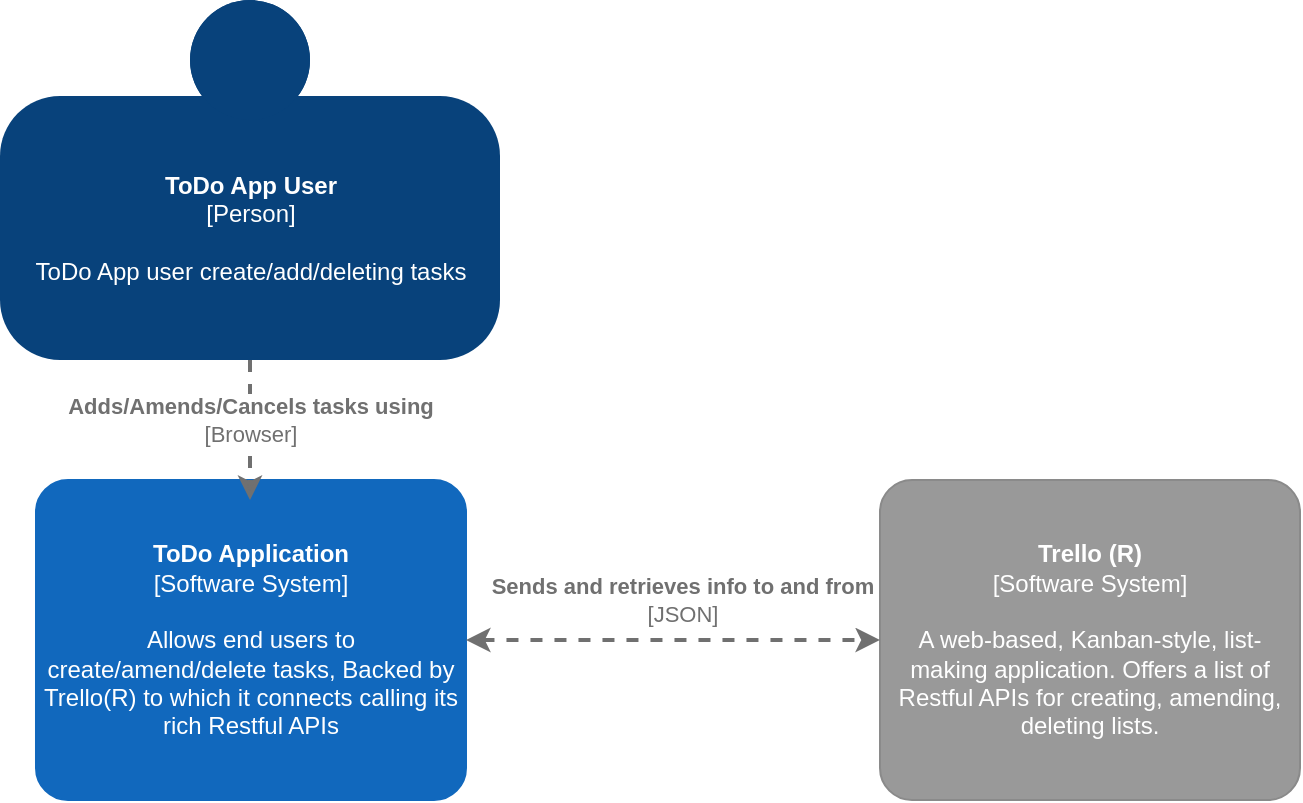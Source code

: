 <mxfile version="14.4.3" type="device" pages="4"><diagram id="dn1Vjq4ic546QwcZb8_f" name="Context"><mxGraphModel dx="1102" dy="715" grid="1" gridSize="10" guides="1" tooltips="1" connect="1" arrows="1" fold="1" page="1" pageScale="1" pageWidth="850" pageHeight="1100" math="0" shadow="0"><root><mxCell id="0"/><mxCell id="1" parent="0"/><object placeholders="1" c4Name="ToDo App User" c4Type="Person" c4Description="ToDo App user create/add/deleting tasks" label="&lt;b&gt;%c4Name%&lt;/b&gt;&lt;div&gt;[%c4Type%]&lt;/div&gt;&lt;br&gt;&lt;div&gt;%c4Description%&lt;/div&gt;" id="f-Gdh7KHexJDedPqXqwD-1"><mxCell style="html=1;dashed=0;whitespace=wrap;fillColor=#08427b;strokeColor=none;fontColor=#ffffff;shape=mxgraph.c4.person;align=center;metaEdit=1;points=[[0.5,0,0],[1,0.5,0],[1,0.75,0],[0.75,1,0],[0.5,1,0],[0.25,1,0],[0,0.75,0],[0,0.5,0]];metaData={&quot;c4Type&quot;:{&quot;editable&quot;:false}};" parent="1" vertex="1"><mxGeometry x="300" y="30" width="250" height="180" as="geometry"/></mxCell></object><object placeholders="1" c4Name="ToDo Application" c4Type="Software System" c4Description="Allows end users to create/amend/delete tasks, Backed by Trello(R) to which it connects calling its rich Restful APIs" label="&lt;b&gt;%c4Name%&lt;/b&gt;&lt;div&gt;[%c4Type%]&lt;/div&gt;&lt;br&gt;&lt;div&gt;%c4Description%&lt;/div&gt;" id="f-Gdh7KHexJDedPqXqwD-2"><mxCell style="rounded=1;whiteSpace=wrap;html=1;labelBackgroundColor=none;fillColor=#1168BD;fontColor=#ffffff;align=center;arcSize=10;strokeColor=#1168BD;metaEdit=1;metaData={&quot;c4Type&quot;:{&quot;editable&quot;:false}};points=[[0.25,0,0],[0.5,0,0],[0.75,0,0],[1,0.25,0],[1,0.5,0],[1,0.75,0],[0.75,1,0],[0.5,1,0],[0.25,1,0],[0,0.75,0],[0,0.5,0],[0,0.25,0]];" parent="1" vertex="1"><mxGeometry x="318" y="270" width="215" height="160" as="geometry"/></mxCell></object><object placeholders="1" c4Name="Trello (R)" c4Type="Software System" c4Description="A web-based, Kanban-style, list-making application. Offers a list of Restful APIs for creating, amending, deleting lists." label="&lt;b&gt;%c4Name%&lt;/b&gt;&lt;div&gt;[%c4Type%]&lt;/div&gt;&lt;br&gt;&lt;div&gt;%c4Description%&lt;/div&gt;" id="f-Gdh7KHexJDedPqXqwD-3"><mxCell style="rounded=1;whiteSpace=wrap;html=1;labelBackgroundColor=none;fillColor=#999999;fontColor=#ffffff;align=center;arcSize=10;strokeColor=#8A8A8A;metaEdit=1;metaData={&quot;c4Type&quot;:{&quot;editable&quot;:false}};points=[[0.25,0,0],[0.5,0,0],[0.75,0,0],[1,0.25,0],[1,0.5,0],[1,0.75,0],[0.75,1,0],[0.5,1,0],[0.25,1,0],[0,0.75,0],[0,0.5,0],[0,0.25,0]];" parent="1" vertex="1"><mxGeometry x="740" y="270" width="210" height="160" as="geometry"/></mxCell></object><object placeholders="1" c4Type="Relationship" c4Technology="Browser" c4Description="Adds/Amends/Cancels tasks using" label="&lt;div style=&quot;text-align: left&quot;&gt;&lt;div style=&quot;text-align: center&quot;&gt;&lt;b&gt;%c4Description%&lt;/b&gt;&lt;/div&gt;&lt;div style=&quot;text-align: center&quot;&gt;[%c4Technology%]&lt;/div&gt;&lt;/div&gt;" id="f-Gdh7KHexJDedPqXqwD-6"><mxCell style="edgeStyle=none;rounded=0;html=1;jettySize=auto;orthogonalLoop=1;strokeColor=#707070;strokeWidth=2;fontColor=#707070;jumpStyle=none;dashed=1;metaEdit=1;metaData={&quot;c4Type&quot;:{&quot;editable&quot;:false}};" parent="1" source="f-Gdh7KHexJDedPqXqwD-1" edge="1"><mxGeometry x="-0.143" width="160" relative="1" as="geometry"><mxPoint x="425" y="210" as="sourcePoint"/><mxPoint x="425" y="280" as="targetPoint"/><mxPoint as="offset"/></mxGeometry></mxCell></object><object placeholders="1" c4Type="Relationship" c4Technology="JSON" c4Description="Sends and retrieves info to and from" label="&lt;div style=&quot;text-align: left&quot;&gt;&lt;div style=&quot;text-align: center&quot;&gt;&lt;b&gt;%c4Description%&lt;/b&gt;&lt;/div&gt;&lt;div style=&quot;text-align: center&quot;&gt;[%c4Technology%]&lt;/div&gt;&lt;/div&gt;" id="f-Gdh7KHexJDedPqXqwD-7"><mxCell style="edgeStyle=none;rounded=0;html=1;jettySize=auto;orthogonalLoop=1;strokeColor=#707070;strokeWidth=2;fontColor=#707070;jumpStyle=none;dashed=1;metaEdit=1;metaData={&quot;c4Type&quot;:{&quot;editable&quot;:false}};entryX=0;entryY=0.5;entryDx=0;entryDy=0;entryPerimeter=0;startArrow=classic;startFill=1;" parent="1" source="f-Gdh7KHexJDedPqXqwD-2" target="f-Gdh7KHexJDedPqXqwD-3" edge="1"><mxGeometry x="0.042" y="20" width="160" relative="1" as="geometry"><mxPoint x="530" y="360" as="sourcePoint"/><mxPoint x="650" y="350" as="targetPoint"/><Array as="points"><mxPoint x="600" y="350"/></Array><mxPoint as="offset"/></mxGeometry></mxCell></object></root></mxGraphModel></diagram><diagram id="Foj7DZqFg0n5QcmUOzr-" name="Container"><mxGraphModel dx="1102" dy="715" grid="1" gridSize="10" guides="1" tooltips="1" connect="1" arrows="1" fold="1" page="1" pageScale="1" pageWidth="850" pageHeight="1100" math="0" shadow="0"><root><mxCell id="N9VP8kCMDE7anrByDkzx-0"/><mxCell id="N9VP8kCMDE7anrByDkzx-1" parent="N9VP8kCMDE7anrByDkzx-0"/><object placeholders="1" c4Name="ToDo App User" c4Type="Person" c4Description="ToDo App user create/add/deleting tasks" label="&lt;b&gt;%c4Name%&lt;/b&gt;&lt;div&gt;[%c4Type%]&lt;/div&gt;&lt;br&gt;&lt;div&gt;%c4Description%&lt;/div&gt;" id="tFSmgX2xO9txlpkh3Q9O-0"><mxCell style="html=1;dashed=0;whitespace=wrap;fillColor=#08427b;strokeColor=none;fontColor=#ffffff;shape=mxgraph.c4.person;align=center;metaEdit=1;points=[[0.5,0,0],[1,0.5,0],[1,0.75,0],[0.75,1,0],[0.5,1,0],[0.25,1,0],[0,0.75,0],[0,0.5,0]];metaData={&quot;c4Type&quot;:{&quot;editable&quot;:false}};" parent="N9VP8kCMDE7anrByDkzx-1" vertex="1"><mxGeometry x="250" y="40" width="250" height="180" as="geometry"/></mxCell></object><object placeholders="1" c4Name="Trello (R)" c4Type="Software System" c4Description="A web-based, Kanban-style, list-making application. Offers a list of Restful APIs for creating, amending, deleting lists." label="&lt;b&gt;%c4Name%&lt;/b&gt;&lt;div&gt;[%c4Type%]&lt;/div&gt;&lt;br&gt;&lt;div&gt;%c4Description%&lt;/div&gt;" id="tFSmgX2xO9txlpkh3Q9O-1"><mxCell style="rounded=1;whiteSpace=wrap;html=1;labelBackgroundColor=none;fillColor=#999999;fontColor=#ffffff;align=center;arcSize=10;strokeColor=#8A8A8A;metaEdit=1;metaData={&quot;c4Type&quot;:{&quot;editable&quot;:false}};points=[[0.25,0,0],[0.5,0,0],[0.75,0,0],[1,0.25,0],[1,0.5,0],[1,0.75,0],[0.75,1,0],[0.5,1,0],[0.25,1,0],[0,0.75,0],[0,0.5,0],[0,0.25,0]];" parent="N9VP8kCMDE7anrByDkzx-1" vertex="1"><mxGeometry x="740" y="435" width="210" height="160" as="geometry"/></mxCell></object><object placeholders="1" c4Name="ToDo App" c4Type="ExecutionEnvironment" c4Application="Hosts the web application" label="&lt;div style=&quot;text-align: left&quot;&gt;%c4Name%&lt;/div&gt;&lt;div style=&quot;text-align: left&quot;&gt;[%c4Application%]&lt;/div&gt;" id="tFSmgX2xO9txlpkh3Q9O-2"><mxCell style="rounded=1;whiteSpace=wrap;html=1;labelBackgroundColor=none;fillColor=#ffffff;fontColor=#000000;align=left;arcSize=5;strokeColor=#000000;verticalAlign=bottom;metaEdit=1;metaData={&quot;c4Type&quot;:{&quot;editable&quot;:false}};points=[[0.25,0,0],[0.5,0,0],[0.75,0,0],[1,0.25,0],[1,0.5,0],[1,0.75,0],[0.75,1,0],[0.5,1,0],[0.25,1,0],[0,0.75,0],[0,0.5,0],[0,0.25,0]];" parent="N9VP8kCMDE7anrByDkzx-1" vertex="1"><mxGeometry x="90" y="280" width="550" height="370" as="geometry"/></mxCell></object><object placeholders="1" c4Name="Web Application" c4Type="Container" c4Technology="Python/Jinja/Ajax" c4Description="Provides front-end for the user to add/amend/remove tasks" label="&lt;b&gt;%c4Name%&lt;/b&gt;&lt;div&gt;[%c4Type%: %c4Technology%]&lt;/div&gt;&lt;br&gt;&lt;div&gt;%c4Description%&lt;/div&gt;" id="tFSmgX2xO9txlpkh3Q9O-3"><mxCell style="rounded=1;whiteSpace=wrap;html=1;labelBackgroundColor=none;fillColor=#438DD5;fontColor=#ffffff;align=center;arcSize=10;strokeColor=#3C7FC0;metaEdit=1;metaData={&quot;c4Type&quot;:{&quot;editable&quot;:false}};points=[[0.25,0,0],[0.5,0,0],[0.75,0,0],[1,0.25,0],[1,0.5,0],[1,0.75,0],[0.75,1,0],[0.5,1,0],[0.25,1,0],[0,0.75,0],[0,0.5,0],[0,0.25,0]];" parent="N9VP8kCMDE7anrByDkzx-1" vertex="1"><mxGeometry x="280" y="460" width="160" height="110.0" as="geometry"/></mxCell></object><object placeholders="1" c4Type="Relationship" c4Technology="Browser" c4Description="Views/Adds/Amends/Deletes Tasks" label="&lt;div style=&quot;text-align: left&quot;&gt;&lt;div style=&quot;text-align: center&quot;&gt;&lt;b&gt;%c4Description%&lt;/b&gt;&lt;/div&gt;&lt;div style=&quot;text-align: center&quot;&gt;[%c4Technology%]&lt;/div&gt;&lt;/div&gt;" id="tFSmgX2xO9txlpkh3Q9O-4"><mxCell style="edgeStyle=none;rounded=0;html=1;jettySize=auto;orthogonalLoop=1;strokeColor=#707070;strokeWidth=2;fontColor=#707070;jumpStyle=none;dashed=1;metaEdit=1;metaData={&quot;c4Type&quot;:{&quot;editable&quot;:false}};startArrow=none;startFill=0;exitX=0.5;exitY=1;exitDx=0;exitDy=0;exitPerimeter=0;entryX=0.5;entryY=0;entryDx=0;entryDy=0;entryPerimeter=0;" parent="N9VP8kCMDE7anrByDkzx-1" source="tFSmgX2xO9txlpkh3Q9O-0" target="tFSmgX2xO9txlpkh3Q9O-5" edge="1"><mxGeometry x="0.456" y="-33" width="160" relative="1" as="geometry"><mxPoint x="440" y="230" as="sourcePoint"/><mxPoint x="550" y="240" as="targetPoint"/><mxPoint as="offset"/></mxGeometry></mxCell></object><object placeholders="1" c4Name="Flask" c4Type="Container" c4Technology="Python/Poetry" c4Description="Application server, serving requests in testing" label="&lt;b&gt;%c4Name%&lt;/b&gt;&lt;div&gt;[%c4Type%: %c4Technology%]&lt;/div&gt;&lt;br&gt;&lt;div&gt;%c4Description%&lt;/div&gt;" id="tFSmgX2xO9txlpkh3Q9O-5"><mxCell style="rounded=1;whiteSpace=wrap;html=1;labelBackgroundColor=none;fillColor=#438DD5;fontColor=#ffffff;align=center;arcSize=10;strokeColor=#3C7FC0;metaEdit=1;metaData={&quot;c4Type&quot;:{&quot;editable&quot;:false}};points=[[0.25,0,0],[0.5,0,0],[0.75,0,0],[1,0.25,0],[1,0.5,0],[1,0.75,0],[0.75,1,0],[0.5,1,0],[0.25,1,0],[0,0.75,0],[0,0.5,0],[0,0.25,0]];" parent="N9VP8kCMDE7anrByDkzx-1" vertex="1"><mxGeometry x="160" y="300" width="160" height="110.0" as="geometry"/></mxCell></object><object placeholders="1" c4Name="Gunicorn" c4Type="Container" c4Technology="Python/Poetry" c4Description="Application server, serving requests in production" label="&lt;b&gt;%c4Name%&lt;/b&gt;&lt;div&gt;[%c4Type%: %c4Technology%]&lt;/div&gt;&lt;br&gt;&lt;div&gt;%c4Description%&lt;/div&gt;" id="tFSmgX2xO9txlpkh3Q9O-6"><mxCell style="rounded=1;whiteSpace=wrap;html=1;labelBackgroundColor=none;fillColor=#438DD5;fontColor=#ffffff;align=center;arcSize=10;strokeColor=#3C7FC0;metaEdit=1;metaData={&quot;c4Type&quot;:{&quot;editable&quot;:false}};points=[[0.25,0,0],[0.5,0,0],[0.75,0,0],[1,0.25,0],[1,0.5,0],[1,0.75,0],[0.75,1,0],[0.5,1,0],[0.25,1,0],[0,0.75,0],[0,0.5,0],[0,0.25,0]];" parent="N9VP8kCMDE7anrByDkzx-1" vertex="1"><mxGeometry x="400" y="300" width="160" height="110.0" as="geometry"/></mxCell></object><object placeholders="1" c4Type="Relationship" c4Technology="JSON" c4Description="Sends and retrieves info to and from" label="&lt;div style=&quot;text-align: left&quot;&gt;&lt;div style=&quot;text-align: center&quot;&gt;&lt;b&gt;%c4Description%&lt;/b&gt;&lt;/div&gt;&lt;div style=&quot;text-align: center&quot;&gt;[%c4Technology%]&lt;/div&gt;&lt;/div&gt;" id="tFSmgX2xO9txlpkh3Q9O-7"><mxCell style="edgeStyle=none;rounded=0;html=1;jettySize=auto;orthogonalLoop=1;strokeColor=#707070;strokeWidth=2;fontColor=#707070;jumpStyle=none;dashed=1;metaEdit=1;metaData={&quot;c4Type&quot;:{&quot;editable&quot;:false}};startArrow=classic;startFill=1;exitX=1;exitY=0.5;exitDx=0;exitDy=0;exitPerimeter=0;" parent="N9VP8kCMDE7anrByDkzx-1" source="tFSmgX2xO9txlpkh3Q9O-3" target="tFSmgX2xO9txlpkh3Q9O-1" edge="1"><mxGeometry width="160" relative="1" as="geometry"><mxPoint x="680" y="410" as="sourcePoint"/><mxPoint x="600" y="520" as="targetPoint"/></mxGeometry></mxCell></object><object placeholders="1" c4Type="Relationship" c4Technology="Python" c4Description="Hosts the web application" label="&lt;div style=&quot;text-align: left&quot;&gt;&lt;div style=&quot;text-align: center&quot;&gt;&lt;b&gt;%c4Description%&lt;/b&gt;&lt;/div&gt;&lt;div style=&quot;text-align: center&quot;&gt;[%c4Technology%]&lt;/div&gt;&lt;/div&gt;" id="tFSmgX2xO9txlpkh3Q9O-8"><mxCell style="edgeStyle=none;rounded=0;html=1;entryX=0.5;entryY=0;jettySize=auto;orthogonalLoop=1;strokeColor=#707070;strokeWidth=2;fontColor=#707070;jumpStyle=none;dashed=1;metaEdit=1;metaData={&quot;c4Type&quot;:{&quot;editable&quot;:false}};startArrow=none;startFill=0;exitX=0.5;exitY=1;exitDx=0;exitDy=0;exitPerimeter=0;entryDx=0;entryDy=0;entryPerimeter=0;" parent="N9VP8kCMDE7anrByDkzx-1" source="tFSmgX2xO9txlpkh3Q9O-5" target="tFSmgX2xO9txlpkh3Q9O-3" edge="1"><mxGeometry width="160" relative="1" as="geometry"><mxPoint x="170" y="450" as="sourcePoint"/><mxPoint x="330" y="450" as="targetPoint"/></mxGeometry></mxCell></object><object placeholders="1" c4Type="Relationship" c4Technology="Python" c4Description="Hosts the web application" label="&lt;div style=&quot;text-align: left&quot;&gt;&lt;div style=&quot;text-align: center&quot;&gt;&lt;b&gt;%c4Description%&lt;/b&gt;&lt;/div&gt;&lt;div style=&quot;text-align: center&quot;&gt;[%c4Technology%]&lt;/div&gt;&lt;/div&gt;" id="tFSmgX2xO9txlpkh3Q9O-9"><mxCell style="edgeStyle=none;rounded=0;html=1;entryX=0.5;entryY=0;jettySize=auto;orthogonalLoop=1;strokeColor=#707070;strokeWidth=2;fontColor=#707070;jumpStyle=none;dashed=1;metaEdit=1;metaData={&quot;c4Type&quot;:{&quot;editable&quot;:false}};startArrow=none;startFill=0;exitX=0.456;exitY=0.991;exitDx=0;exitDy=0;exitPerimeter=0;entryDx=0;entryDy=0;entryPerimeter=0;" parent="N9VP8kCMDE7anrByDkzx-1" source="tFSmgX2xO9txlpkh3Q9O-6" target="tFSmgX2xO9txlpkh3Q9O-3" edge="1"><mxGeometry width="160" relative="1" as="geometry"><mxPoint x="480" y="440" as="sourcePoint"/><mxPoint x="640" y="440" as="targetPoint"/></mxGeometry></mxCell></object><object placeholders="1" c4Type="Relationship" c4Technology="Browser" c4Description="Views/Adds/Amends/Deletes Tasks" label="&lt;div style=&quot;text-align: left&quot;&gt;&lt;div style=&quot;text-align: center&quot;&gt;&lt;b&gt;%c4Description%&lt;/b&gt;&lt;/div&gt;&lt;div style=&quot;text-align: center&quot;&gt;[%c4Technology%]&lt;/div&gt;&lt;/div&gt;" id="tFSmgX2xO9txlpkh3Q9O-10"><mxCell style="edgeStyle=none;rounded=0;html=1;jettySize=auto;orthogonalLoop=1;strokeColor=#707070;strokeWidth=2;fontColor=#707070;jumpStyle=none;dashed=1;metaEdit=1;metaData={&quot;c4Type&quot;:{&quot;editable&quot;:false}};startArrow=none;startFill=0;exitX=0.5;exitY=1;exitDx=0;exitDy=0;exitPerimeter=0;entryX=0.5;entryY=0;entryDx=0;entryDy=0;entryPerimeter=0;" parent="N9VP8kCMDE7anrByDkzx-1" source="tFSmgX2xO9txlpkh3Q9O-0" target="tFSmgX2xO9txlpkh3Q9O-6" edge="1"><mxGeometry x="0.3" y="28" width="160" relative="1" as="geometry"><mxPoint x="385" y="230" as="sourcePoint"/><mxPoint x="250" y="310" as="targetPoint"/><mxPoint as="offset"/></mxGeometry></mxCell></object></root></mxGraphModel></diagram><diagram id="W_hSivRV0PNKV3ZBCEcg" name="Component"><mxGraphModel dx="1102" dy="715" grid="1" gridSize="10" guides="1" tooltips="1" connect="1" arrows="1" fold="1" page="1" pageScale="1" pageWidth="850" pageHeight="1100" math="0" shadow="0"><root><mxCell id="m0-wOLAjLJrcqgXRadZ1-0"/><mxCell id="m0-wOLAjLJrcqgXRadZ1-1" parent="m0-wOLAjLJrcqgXRadZ1-0"/><object placeholders="1" c4Name="ToDo App User" c4Type="Person" c4Description="ToDo App user create/add/deleting tasks" label="&lt;b&gt;%c4Name%&lt;/b&gt;&lt;div&gt;[%c4Type%]&lt;/div&gt;&lt;br&gt;&lt;div&gt;%c4Description%&lt;/div&gt;" id="olJfWYa5ZoY1gwr9KIJR-0"><mxCell style="html=1;dashed=0;whitespace=wrap;fillColor=#08427b;strokeColor=none;fontColor=#ffffff;shape=mxgraph.c4.person;align=center;metaEdit=1;points=[[0.5,0,0],[1,0.5,0],[1,0.75,0],[0.75,1,0],[0.5,1,0],[0.25,1,0],[0,0.75,0],[0,0.5,0]];metaData={&quot;c4Type&quot;:{&quot;editable&quot;:false}};" parent="m0-wOLAjLJrcqgXRadZ1-1" vertex="1"><mxGeometry x="90" y="30" width="250" height="180" as="geometry"/></mxCell></object><object placeholders="1" c4Name="Trello (R)" c4Type="Software System" c4Description="A web-based, Kanban-style, list-making application. Offers a list of Restful APIs for creating, amending, deleting lists." label="&lt;b&gt;%c4Name%&lt;/b&gt;&lt;div&gt;[%c4Type%]&lt;/div&gt;&lt;br&gt;&lt;div&gt;%c4Description%&lt;/div&gt;" id="olJfWYa5ZoY1gwr9KIJR-1"><mxCell style="rounded=1;whiteSpace=wrap;html=1;labelBackgroundColor=none;fillColor=#999999;fontColor=#ffffff;align=center;arcSize=10;strokeColor=#8A8A8A;metaEdit=1;metaData={&quot;c4Type&quot;:{&quot;editable&quot;:false}};points=[[0.25,0,0],[0.5,0,0],[0.75,0,0],[1,0.25,0],[1,0.5,0],[1,0.75,0],[0.75,1,0],[0.5,1,0],[0.25,1,0],[0,0.75,0],[0,0.5,0],[0,0.25,0]];" parent="m0-wOLAjLJrcqgXRadZ1-1" vertex="1"><mxGeometry x="740" y="435" width="210" height="160" as="geometry"/></mxCell></object><object placeholders="1" c4Name="ToDo App" c4Type="ExecutionEnvironment" c4Application="Hosts the web application" label="&lt;div style=&quot;text-align: left&quot;&gt;%c4Name%&lt;/div&gt;&lt;div style=&quot;text-align: left&quot;&gt;[%c4Application%]&lt;/div&gt;" id="olJfWYa5ZoY1gwr9KIJR-2"><mxCell style="rounded=1;whiteSpace=wrap;html=1;labelBackgroundColor=none;fillColor=#ffffff;fontColor=#000000;align=left;arcSize=5;strokeColor=#000000;verticalAlign=bottom;metaEdit=1;metaData={&quot;c4Type&quot;:{&quot;editable&quot;:false}};points=[[0.25,0,0],[0.5,0,0],[0.75,0,0],[1,0.25,0],[1,0.5,0],[1,0.75,0],[0.75,1,0],[0.5,1,0],[0.25,1,0],[0,0.75,0],[0,0.5,0],[0,0.25,0]];" parent="m0-wOLAjLJrcqgXRadZ1-1" vertex="1"><mxGeometry x="90" y="280" width="550" height="370" as="geometry"/></mxCell></object><object placeholders="1" c4Name="Task ViewModel" c4Type="Component" c4Technology="technology" c4Description="Abstraction of the view exposing public properties and commands" label="&lt;b&gt;%c4Name%&lt;/b&gt;&lt;div&gt;[%c4Type%: %c4Technology%]&lt;/div&gt;&lt;br&gt;&lt;div&gt;%c4Description%&lt;/div&gt;" id="olJfWYa5ZoY1gwr9KIJR-4"><mxCell style="rounded=1;whiteSpace=wrap;html=1;labelBackgroundColor=none;fillColor=#85BBF0;fontColor=#ffffff;align=center;arcSize=10;strokeColor=#78A8D8;metaEdit=1;metaData={&quot;c4Type&quot;:{&quot;editable&quot;:false}};points=[[0.25,0,0],[0.5,0,0],[0.75,0,0],[1,0.25,0],[1,0.5,0],[1,0.75,0],[0.75,1,0],[0.5,1,0],[0.25,1,0],[0,0.75,0],[0,0.5,0],[0,0.25,0]];" parent="m0-wOLAjLJrcqgXRadZ1-1" vertex="1"><mxGeometry x="140" y="460" width="160" height="110.0" as="geometry"/></mxCell></object><object placeholders="1" c4Name="Task Management" c4Type="Component" c4Technology="Python" c4Description="Trello(R) API caller and Models" label="&lt;b&gt;%c4Name%&lt;/b&gt;&lt;div&gt;[%c4Type%: %c4Technology%]&lt;/div&gt;&lt;br&gt;&lt;div&gt;%c4Description%&lt;/div&gt;" id="8Rxyb74wbd3LhwIOUIi--0"><mxCell style="rounded=1;whiteSpace=wrap;html=1;labelBackgroundColor=none;fillColor=#85BBF0;fontColor=#ffffff;align=center;arcSize=10;strokeColor=#78A8D8;metaEdit=1;metaData={&quot;c4Type&quot;:{&quot;editable&quot;:false}};points=[[0.25,0,0],[0.5,0,0],[0.75,0,0],[1,0.25,0],[1,0.5,0],[1,0.75,0],[0.75,1,0],[0.5,1,0],[0.25,1,0],[0,0.75,0],[0,0.5,0],[0,0.25,0]];" parent="m0-wOLAjLJrcqgXRadZ1-1" vertex="1"><mxGeometry x="425" y="460" width="160" height="110.0" as="geometry"/></mxCell></object><object placeholders="1" c4Type="Relationship" c4Technology="JSON" c4Description="Calls API" label="&lt;div style=&quot;text-align: left&quot;&gt;&lt;div style=&quot;text-align: center&quot;&gt;&lt;b&gt;%c4Description%&lt;/b&gt;&lt;/div&gt;&lt;div style=&quot;text-align: center&quot;&gt;[%c4Technology%]&lt;/div&gt;&lt;/div&gt;" id="8Rxyb74wbd3LhwIOUIi--1"><mxCell style="edgeStyle=none;rounded=0;html=1;jettySize=auto;orthogonalLoop=1;strokeColor=#707070;strokeWidth=2;fontColor=#707070;jumpStyle=none;dashed=1;metaEdit=1;metaData={&quot;c4Type&quot;:{&quot;editable&quot;:false}};startArrow=none;startFill=0;entryX=0;entryY=0.531;entryDx=0;entryDy=0;entryPerimeter=0;exitX=0.998;exitY=0.541;exitDx=0;exitDy=0;exitPerimeter=0;" parent="m0-wOLAjLJrcqgXRadZ1-1" source="8Rxyb74wbd3LhwIOUIi--0" target="olJfWYa5ZoY1gwr9KIJR-1" edge="1"><mxGeometry width="160" relative="1" as="geometry"><mxPoint x="590" y="520" as="sourcePoint"/><mxPoint x="720" y="515" as="targetPoint"/></mxGeometry></mxCell></object><object placeholders="1" c4Type="Relationship" c4Technology="Python" c4Description="Calls business logic" label="&lt;div style=&quot;text-align: left&quot;&gt;&lt;div style=&quot;text-align: center&quot;&gt;&lt;b&gt;%c4Description%&lt;/b&gt;&lt;/div&gt;&lt;div style=&quot;text-align: center&quot;&gt;[%c4Technology%]&lt;/div&gt;&lt;/div&gt;" id="8Rxyb74wbd3LhwIOUIi--2"><mxCell style="edgeStyle=none;rounded=0;html=1;jettySize=auto;orthogonalLoop=1;strokeColor=#707070;strokeWidth=2;fontColor=#707070;jumpStyle=none;dashed=1;metaEdit=1;metaData={&quot;c4Type&quot;:{&quot;editable&quot;:false}};startArrow=none;startFill=0;entryX=0;entryY=0.5;entryDx=0;entryDy=0;entryPerimeter=0;" parent="m0-wOLAjLJrcqgXRadZ1-1" source="olJfWYa5ZoY1gwr9KIJR-4" target="8Rxyb74wbd3LhwIOUIi--0" edge="1"><mxGeometry width="160" relative="1" as="geometry"><mxPoint x="340" y="515" as="sourcePoint"/><mxPoint x="410" y="515" as="targetPoint"/></mxGeometry></mxCell></object><object placeholders="1" c4Name="Web Application" c4Type="Component" c4Technology="jinja/html5/ajax" c4Description="Task Board" label="&lt;b&gt;%c4Name%&lt;/b&gt;&lt;div&gt;[%c4Type%: %c4Technology%]&lt;/div&gt;&lt;br&gt;&lt;div&gt;%c4Description%&lt;/div&gt;" id="8Rxyb74wbd3LhwIOUIi--3"><mxCell style="rounded=1;whiteSpace=wrap;html=1;labelBackgroundColor=none;fillColor=#85BBF0;fontColor=#ffffff;align=center;arcSize=10;strokeColor=#78A8D8;metaEdit=1;metaData={&quot;c4Type&quot;:{&quot;editable&quot;:false}};points=[[0.25,0,0],[0.5,0,0],[0.75,0,0],[1,0.25,0],[1,0.5,0],[1,0.75,0],[0.75,1,0],[0.5,1,0],[0.25,1,0],[0,0.75,0],[0,0.5,0],[0,0.25,0]];" parent="m0-wOLAjLJrcqgXRadZ1-1" vertex="1"><mxGeometry x="140" y="300" width="160" height="110.0" as="geometry"/></mxCell></object><object placeholders="1" c4Type="Relationship" c4Technology="Python/jinja" c4Description="Calls API" label="&lt;div style=&quot;text-align: left&quot;&gt;&lt;div style=&quot;text-align: center&quot;&gt;&lt;b&gt;%c4Description%&lt;/b&gt;&lt;/div&gt;&lt;div style=&quot;text-align: center&quot;&gt;[%c4Technology%]&lt;/div&gt;&lt;/div&gt;" id="8Rxyb74wbd3LhwIOUIi--4"><mxCell style="edgeStyle=none;rounded=0;html=1;entryX=0.5;entryY=0;jettySize=auto;orthogonalLoop=1;strokeColor=#707070;strokeWidth=2;fontColor=#707070;jumpStyle=none;dashed=1;metaEdit=1;metaData={&quot;c4Type&quot;:{&quot;editable&quot;:false}};startArrow=none;startFill=0;exitX=0.5;exitY=1;exitDx=0;exitDy=0;exitPerimeter=0;entryDx=0;entryDy=0;entryPerimeter=0;" parent="m0-wOLAjLJrcqgXRadZ1-1" source="8Rxyb74wbd3LhwIOUIi--3" target="olJfWYa5ZoY1gwr9KIJR-4" edge="1"><mxGeometry width="160" relative="1" as="geometry"><mxPoint x="320" y="390" as="sourcePoint"/><mxPoint x="480" y="390" as="targetPoint"/></mxGeometry></mxCell></object><object placeholders="1" c4Type="Relationship" c4Technology="Browser" c4Description="Views Task board" label="&lt;div style=&quot;text-align: left&quot;&gt;&lt;div style=&quot;text-align: center&quot;&gt;&lt;b&gt;%c4Description%&lt;/b&gt;&lt;/div&gt;&lt;div style=&quot;text-align: center&quot;&gt;[%c4Technology%]&lt;/div&gt;&lt;/div&gt;" id="8Rxyb74wbd3LhwIOUIi--5"><mxCell style="edgeStyle=none;rounded=0;html=1;entryX=0.462;entryY=0.003;jettySize=auto;orthogonalLoop=1;strokeColor=#707070;strokeWidth=2;fontColor=#707070;jumpStyle=none;dashed=1;metaEdit=1;metaData={&quot;c4Type&quot;:{&quot;editable&quot;:false}};startArrow=none;startFill=0;entryDx=0;entryDy=0;entryPerimeter=0;" parent="m0-wOLAjLJrcqgXRadZ1-1" source="olJfWYa5ZoY1gwr9KIJR-0" target="8Rxyb74wbd3LhwIOUIi--3" edge="1"><mxGeometry width="160" relative="1" as="geometry"><mxPoint x="190" y="220" as="sourcePoint"/><mxPoint x="350" y="220" as="targetPoint"/></mxGeometry></mxCell></object></root></mxGraphModel></diagram><diagram id="EqTv0z3yAvHTbtJLRFFP" name="Code Diagram"><mxGraphModel dx="1102" dy="715" grid="1" gridSize="10" guides="1" tooltips="1" connect="1" arrows="1" fold="1" page="1" pageScale="1" pageWidth="850" pageHeight="1100" math="0" shadow="0"><root><mxCell id="Xq0DubL61ULnyGgVtTom-0"/><mxCell id="Xq0DubL61ULnyGgVtTom-1" parent="Xq0DubL61ULnyGgVtTom-0"/><mxCell id="RrGczXNgS9amk22jacYo-0" value="" style="shape=image;verticalLabelPosition=bottom;labelBackgroundColor=#ffffff;verticalAlign=top;aspect=fixed;imageAspect=0;image=file:///apps/Development/python/CSDevOps/DevOps-Course-Starter/classes_-p.png;" vertex="1" parent="Xq0DubL61ULnyGgVtTom-1"><mxGeometry x="30" y="20" width="1300" height="400" as="geometry"/></mxCell><mxCell id="RrGczXNgS9amk22jacYo-1" value="" style="shape=image;verticalLabelPosition=bottom;labelBackgroundColor=#ffffff;verticalAlign=top;aspect=fixed;imageAspect=0;image=file:///apps/Development/python/CSDevOps/DevOps-Course-Starter/packages_-p.png;" vertex="1" parent="Xq0DubL61ULnyGgVtTom-1"><mxGeometry x="30" y="460" width="1566.27" height="250" as="geometry"/></mxCell></root></mxGraphModel></diagram></mxfile>